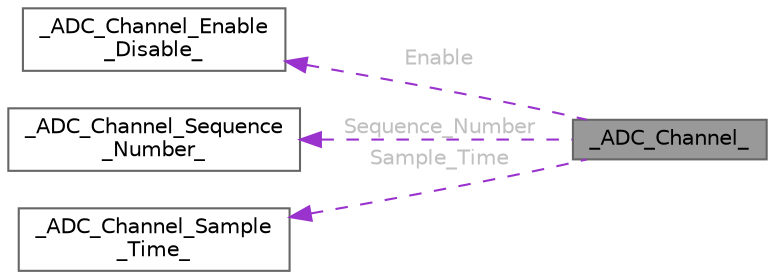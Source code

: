 digraph "_ADC_Channel_"
{
 // LATEX_PDF_SIZE
  bgcolor="transparent";
  edge [fontname=Helvetica,fontsize=10,labelfontname=Helvetica,labelfontsize=10];
  node [fontname=Helvetica,fontsize=10,shape=box,height=0.2,width=0.4];
  rankdir="LR";
  Node1 [id="Node000001",label="_ADC_Channel_",height=0.2,width=0.4,color="gray40", fillcolor="grey60", style="filled", fontcolor="black",tooltip="This sturct is used in ADC_Configuration struct. Encapsulates all the necessary configurations needed..."];
  Node2 -> Node1 [id="edge7_Node000001_Node000002",dir="back",color="darkorchid3",style="dashed",tooltip=" ",label=" Enable",fontcolor="grey" ];
  Node2 [id="Node000002",label="_ADC_Channel_Enable\l_Disable_",height=0.2,width=0.4,color="gray40", fillcolor="white", style="filled",URL="$struct___a_d_c___channel___enable___disable__.html",tooltip="This sturct is used in ADC_Channel struct. Used to enable or disable a particular Channel of the ADC."];
  Node3 -> Node1 [id="edge8_Node000001_Node000003",dir="back",color="darkorchid3",style="dashed",tooltip=" ",label=" Sequence_Number",fontcolor="grey" ];
  Node3 [id="Node000003",label="_ADC_Channel_Sequence\l_Number_",height=0.2,width=0.4,color="gray40", fillcolor="white", style="filled",URL="$struct___a_d_c___channel___sequence___number__.html",tooltip="This sturct is used in ADC_Channel struct. Used to enable or disable a particular Channel of the ADC."];
  Node4 -> Node1 [id="edge9_Node000001_Node000004",dir="back",color="darkorchid3",style="dashed",tooltip=" ",label=" Sample_Time",fontcolor="grey" ];
  Node4 [id="Node000004",label="_ADC_Channel_Sample\l_Time_",height=0.2,width=0.4,color="gray40", fillcolor="white", style="filled",URL="$struct___a_d_c___channel___sample___time__.html",tooltip="This struct provides an easy way for the user to set the sample time of a channel...."];
}
